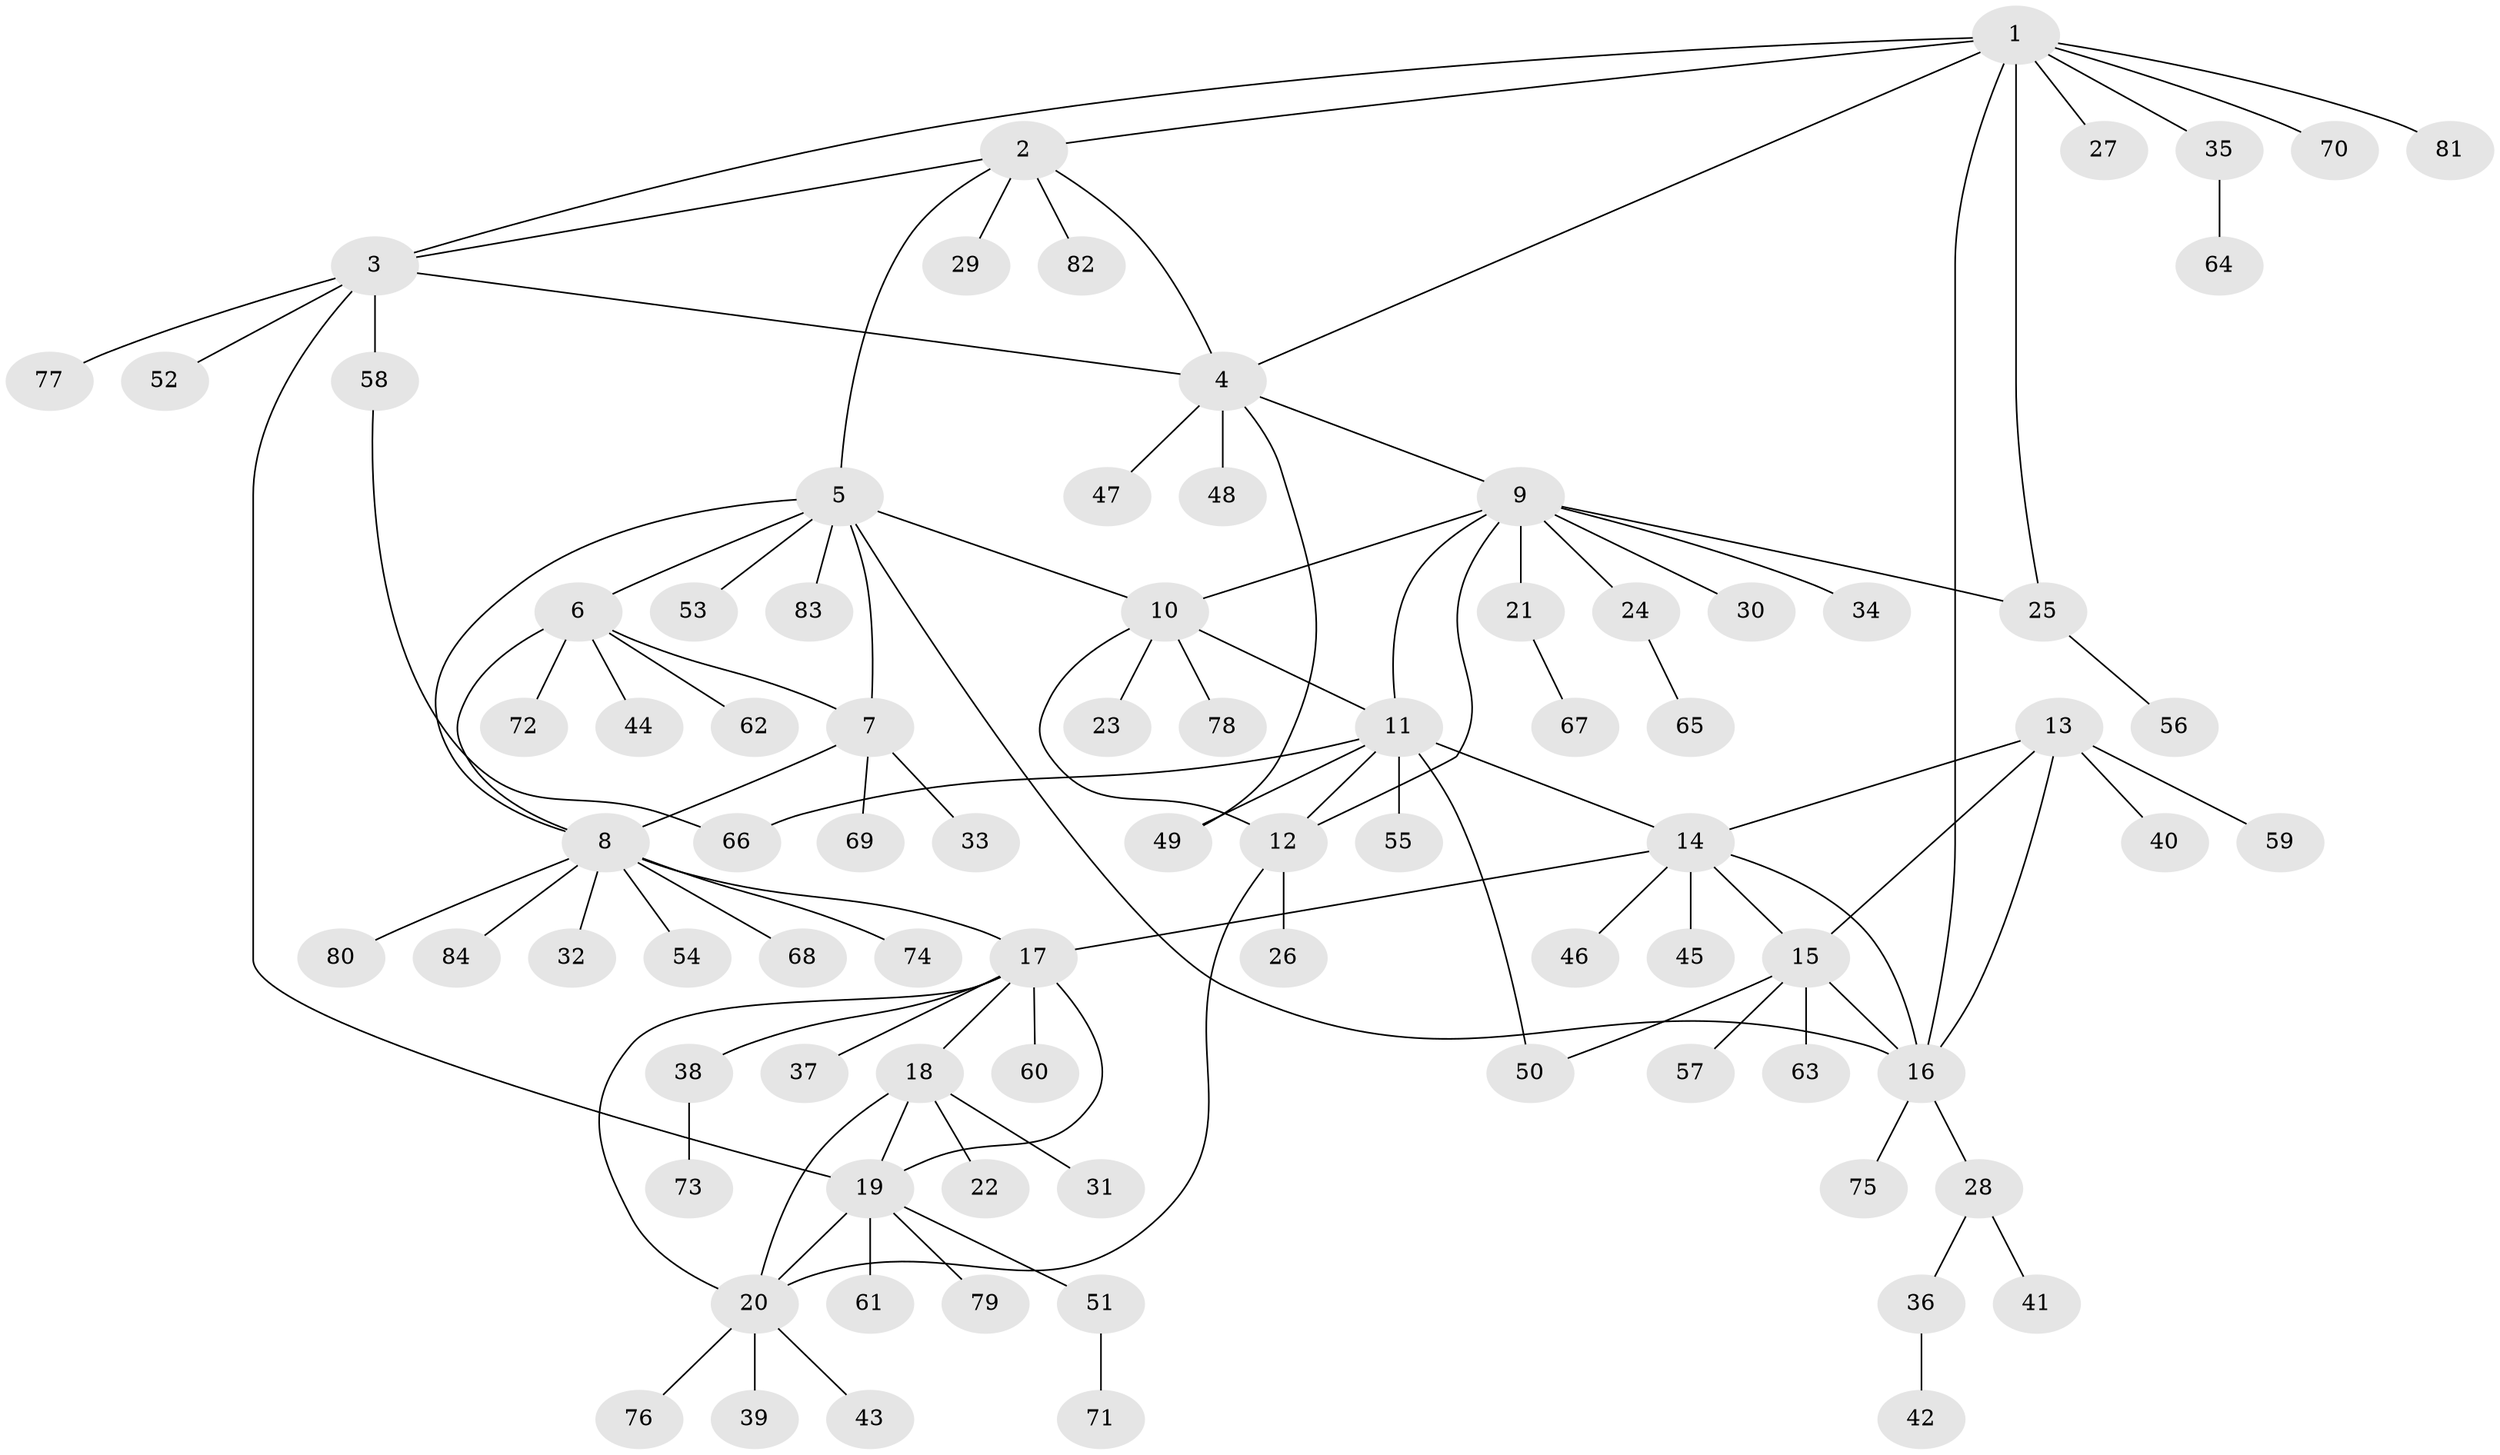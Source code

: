 // Generated by graph-tools (version 1.1) at 2025/15/03/09/25 04:15:58]
// undirected, 84 vertices, 108 edges
graph export_dot {
graph [start="1"]
  node [color=gray90,style=filled];
  1;
  2;
  3;
  4;
  5;
  6;
  7;
  8;
  9;
  10;
  11;
  12;
  13;
  14;
  15;
  16;
  17;
  18;
  19;
  20;
  21;
  22;
  23;
  24;
  25;
  26;
  27;
  28;
  29;
  30;
  31;
  32;
  33;
  34;
  35;
  36;
  37;
  38;
  39;
  40;
  41;
  42;
  43;
  44;
  45;
  46;
  47;
  48;
  49;
  50;
  51;
  52;
  53;
  54;
  55;
  56;
  57;
  58;
  59;
  60;
  61;
  62;
  63;
  64;
  65;
  66;
  67;
  68;
  69;
  70;
  71;
  72;
  73;
  74;
  75;
  76;
  77;
  78;
  79;
  80;
  81;
  82;
  83;
  84;
  1 -- 2;
  1 -- 3;
  1 -- 4;
  1 -- 16;
  1 -- 25;
  1 -- 27;
  1 -- 35;
  1 -- 70;
  1 -- 81;
  2 -- 3;
  2 -- 4;
  2 -- 5;
  2 -- 29;
  2 -- 82;
  3 -- 4;
  3 -- 19;
  3 -- 52;
  3 -- 58;
  3 -- 77;
  4 -- 9;
  4 -- 47;
  4 -- 48;
  4 -- 49;
  5 -- 6;
  5 -- 7;
  5 -- 8;
  5 -- 10;
  5 -- 16;
  5 -- 53;
  5 -- 83;
  6 -- 7;
  6 -- 8;
  6 -- 44;
  6 -- 62;
  6 -- 72;
  7 -- 8;
  7 -- 33;
  7 -- 69;
  8 -- 17;
  8 -- 32;
  8 -- 54;
  8 -- 68;
  8 -- 74;
  8 -- 80;
  8 -- 84;
  9 -- 10;
  9 -- 11;
  9 -- 12;
  9 -- 21;
  9 -- 24;
  9 -- 25;
  9 -- 30;
  9 -- 34;
  10 -- 11;
  10 -- 12;
  10 -- 23;
  10 -- 78;
  11 -- 12;
  11 -- 14;
  11 -- 49;
  11 -- 50;
  11 -- 55;
  11 -- 66;
  12 -- 20;
  12 -- 26;
  13 -- 14;
  13 -- 15;
  13 -- 16;
  13 -- 40;
  13 -- 59;
  14 -- 15;
  14 -- 16;
  14 -- 17;
  14 -- 45;
  14 -- 46;
  15 -- 16;
  15 -- 50;
  15 -- 57;
  15 -- 63;
  16 -- 28;
  16 -- 75;
  17 -- 18;
  17 -- 19;
  17 -- 20;
  17 -- 37;
  17 -- 38;
  17 -- 60;
  18 -- 19;
  18 -- 20;
  18 -- 22;
  18 -- 31;
  19 -- 20;
  19 -- 51;
  19 -- 61;
  19 -- 79;
  20 -- 39;
  20 -- 43;
  20 -- 76;
  21 -- 67;
  24 -- 65;
  25 -- 56;
  28 -- 36;
  28 -- 41;
  35 -- 64;
  36 -- 42;
  38 -- 73;
  51 -- 71;
  58 -- 66;
}
